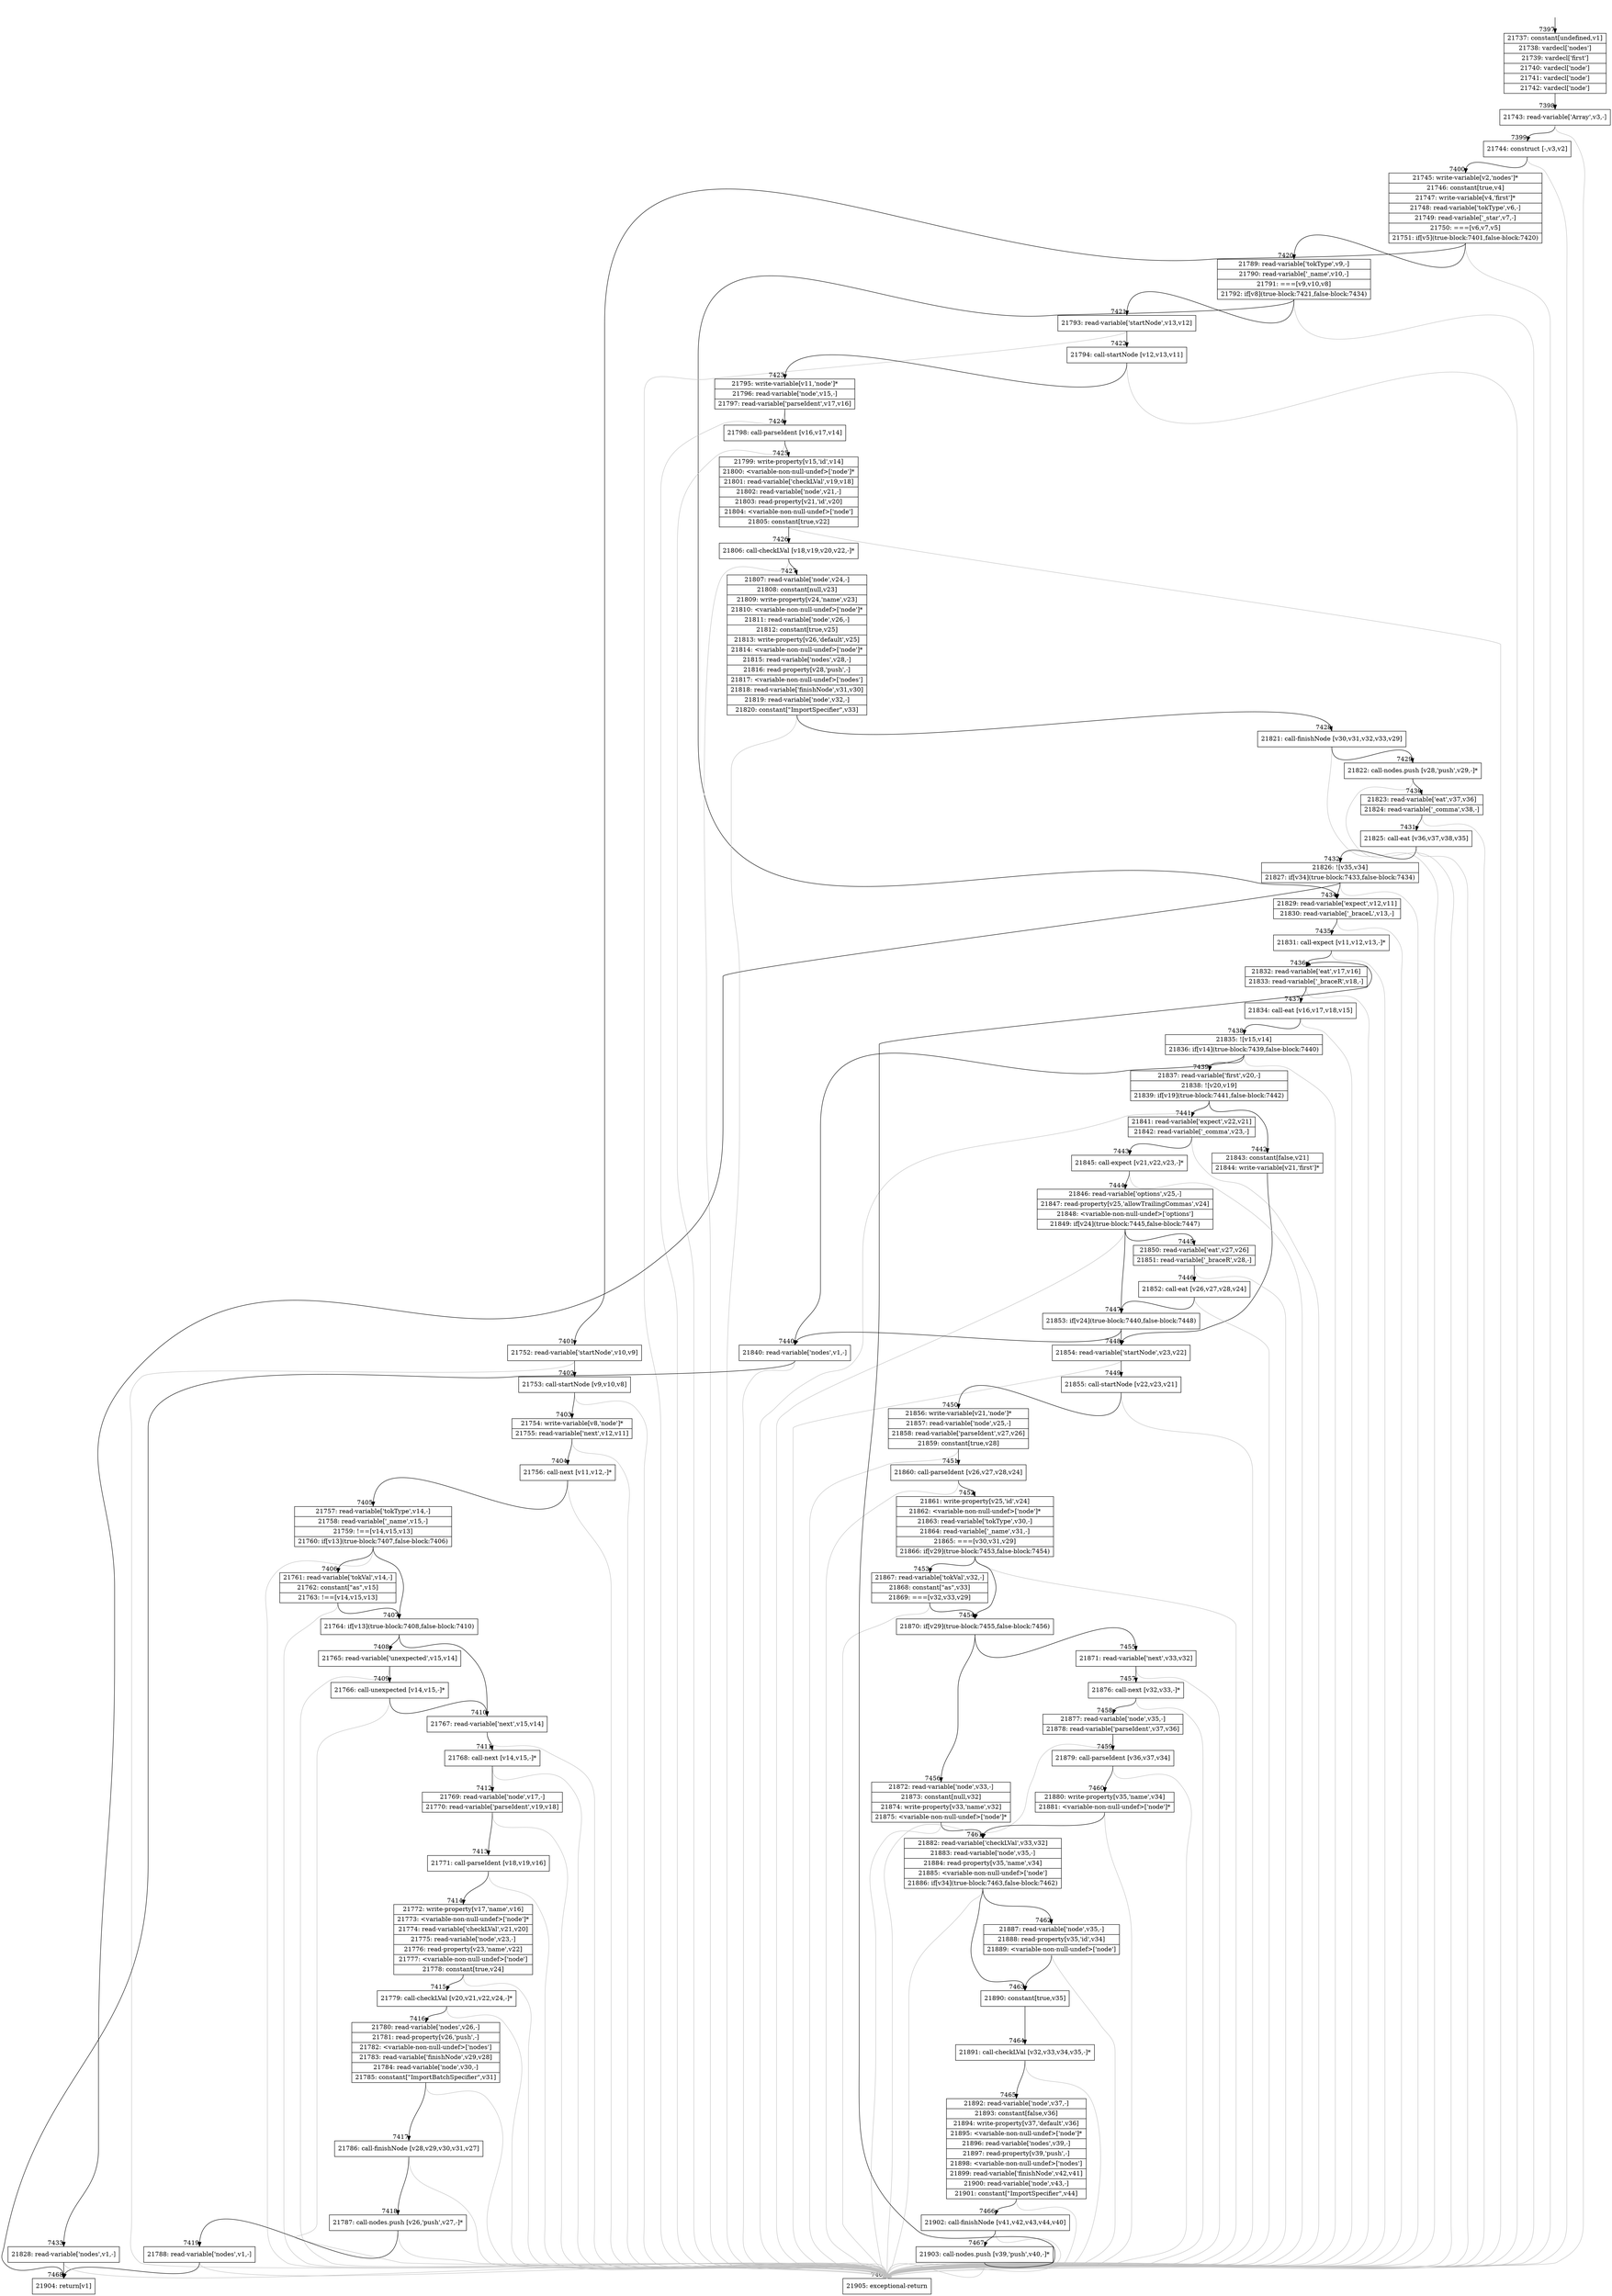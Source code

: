 digraph {
rankdir="TD"
BB_entry396[shape=none,label=""];
BB_entry396 -> BB7397 [tailport=s, headport=n, headlabel="    7397"]
BB7397 [shape=record label="{21737: constant[undefined,v1]|21738: vardecl['nodes']|21739: vardecl['first']|21740: vardecl['node']|21741: vardecl['node']|21742: vardecl['node']}" ] 
BB7397 -> BB7398 [tailport=s, headport=n, headlabel="      7398"]
BB7398 [shape=record label="{21743: read-variable['Array',v3,-]}" ] 
BB7398 -> BB7399 [tailport=s, headport=n, headlabel="      7399"]
BB7398 -> BB7469 [tailport=s, headport=n, color=gray, headlabel="      7469"]
BB7399 [shape=record label="{21744: construct [-,v3,v2]}" ] 
BB7399 -> BB7400 [tailport=s, headport=n, headlabel="      7400"]
BB7399 -> BB7469 [tailport=s, headport=n, color=gray]
BB7400 [shape=record label="{21745: write-variable[v2,'nodes']*|21746: constant[true,v4]|21747: write-variable[v4,'first']*|21748: read-variable['tokType',v6,-]|21749: read-variable['_star',v7,-]|21750: ===[v6,v7,v5]|21751: if[v5](true-block:7401,false-block:7420)}" ] 
BB7400 -> BB7401 [tailport=s, headport=n, headlabel="      7401"]
BB7400 -> BB7420 [tailport=s, headport=n, headlabel="      7420"]
BB7400 -> BB7469 [tailport=s, headport=n, color=gray]
BB7401 [shape=record label="{21752: read-variable['startNode',v10,v9]}" ] 
BB7401 -> BB7402 [tailport=s, headport=n, headlabel="      7402"]
BB7401 -> BB7469 [tailport=s, headport=n, color=gray]
BB7402 [shape=record label="{21753: call-startNode [v9,v10,v8]}" ] 
BB7402 -> BB7403 [tailport=s, headport=n, headlabel="      7403"]
BB7402 -> BB7469 [tailport=s, headport=n, color=gray]
BB7403 [shape=record label="{21754: write-variable[v8,'node']*|21755: read-variable['next',v12,v11]}" ] 
BB7403 -> BB7404 [tailport=s, headport=n, headlabel="      7404"]
BB7403 -> BB7469 [tailport=s, headport=n, color=gray]
BB7404 [shape=record label="{21756: call-next [v11,v12,-]*}" ] 
BB7404 -> BB7405 [tailport=s, headport=n, headlabel="      7405"]
BB7404 -> BB7469 [tailport=s, headport=n, color=gray]
BB7405 [shape=record label="{21757: read-variable['tokType',v14,-]|21758: read-variable['_name',v15,-]|21759: !==[v14,v15,v13]|21760: if[v13](true-block:7407,false-block:7406)}" ] 
BB7405 -> BB7407 [tailport=s, headport=n, headlabel="      7407"]
BB7405 -> BB7406 [tailport=s, headport=n, headlabel="      7406"]
BB7405 -> BB7469 [tailport=s, headport=n, color=gray]
BB7406 [shape=record label="{21761: read-variable['tokVal',v14,-]|21762: constant[\"as\",v15]|21763: !==[v14,v15,v13]}" ] 
BB7406 -> BB7407 [tailport=s, headport=n]
BB7406 -> BB7469 [tailport=s, headport=n, color=gray]
BB7407 [shape=record label="{21764: if[v13](true-block:7408,false-block:7410)}" ] 
BB7407 -> BB7408 [tailport=s, headport=n, headlabel="      7408"]
BB7407 -> BB7410 [tailport=s, headport=n, headlabel="      7410"]
BB7408 [shape=record label="{21765: read-variable['unexpected',v15,v14]}" ] 
BB7408 -> BB7409 [tailport=s, headport=n, headlabel="      7409"]
BB7408 -> BB7469 [tailport=s, headport=n, color=gray]
BB7409 [shape=record label="{21766: call-unexpected [v14,v15,-]*}" ] 
BB7409 -> BB7410 [tailport=s, headport=n]
BB7409 -> BB7469 [tailport=s, headport=n, color=gray]
BB7410 [shape=record label="{21767: read-variable['next',v15,v14]}" ] 
BB7410 -> BB7411 [tailport=s, headport=n, headlabel="      7411"]
BB7410 -> BB7469 [tailport=s, headport=n, color=gray]
BB7411 [shape=record label="{21768: call-next [v14,v15,-]*}" ] 
BB7411 -> BB7412 [tailport=s, headport=n, headlabel="      7412"]
BB7411 -> BB7469 [tailport=s, headport=n, color=gray]
BB7412 [shape=record label="{21769: read-variable['node',v17,-]|21770: read-variable['parseIdent',v19,v18]}" ] 
BB7412 -> BB7413 [tailport=s, headport=n, headlabel="      7413"]
BB7412 -> BB7469 [tailport=s, headport=n, color=gray]
BB7413 [shape=record label="{21771: call-parseIdent [v18,v19,v16]}" ] 
BB7413 -> BB7414 [tailport=s, headport=n, headlabel="      7414"]
BB7413 -> BB7469 [tailport=s, headport=n, color=gray]
BB7414 [shape=record label="{21772: write-property[v17,'name',v16]|21773: \<variable-non-null-undef\>['node']*|21774: read-variable['checkLVal',v21,v20]|21775: read-variable['node',v23,-]|21776: read-property[v23,'name',v22]|21777: \<variable-non-null-undef\>['node']|21778: constant[true,v24]}" ] 
BB7414 -> BB7415 [tailport=s, headport=n, headlabel="      7415"]
BB7414 -> BB7469 [tailport=s, headport=n, color=gray]
BB7415 [shape=record label="{21779: call-checkLVal [v20,v21,v22,v24,-]*}" ] 
BB7415 -> BB7416 [tailport=s, headport=n, headlabel="      7416"]
BB7415 -> BB7469 [tailport=s, headport=n, color=gray]
BB7416 [shape=record label="{21780: read-variable['nodes',v26,-]|21781: read-property[v26,'push',-]|21782: \<variable-non-null-undef\>['nodes']|21783: read-variable['finishNode',v29,v28]|21784: read-variable['node',v30,-]|21785: constant[\"ImportBatchSpecifier\",v31]}" ] 
BB7416 -> BB7417 [tailport=s, headport=n, headlabel="      7417"]
BB7416 -> BB7469 [tailport=s, headport=n, color=gray]
BB7417 [shape=record label="{21786: call-finishNode [v28,v29,v30,v31,v27]}" ] 
BB7417 -> BB7418 [tailport=s, headport=n, headlabel="      7418"]
BB7417 -> BB7469 [tailport=s, headport=n, color=gray]
BB7418 [shape=record label="{21787: call-nodes.push [v26,'push',v27,-]*}" ] 
BB7418 -> BB7419 [tailport=s, headport=n, headlabel="      7419"]
BB7418 -> BB7469 [tailport=s, headport=n, color=gray]
BB7419 [shape=record label="{21788: read-variable['nodes',v1,-]}" ] 
BB7419 -> BB7468 [tailport=s, headport=n, headlabel="      7468"]
BB7419 -> BB7469 [tailport=s, headport=n, color=gray]
BB7420 [shape=record label="{21789: read-variable['tokType',v9,-]|21790: read-variable['_name',v10,-]|21791: ===[v9,v10,v8]|21792: if[v8](true-block:7421,false-block:7434)}" ] 
BB7420 -> BB7421 [tailport=s, headport=n, headlabel="      7421"]
BB7420 -> BB7434 [tailport=s, headport=n, headlabel="      7434"]
BB7420 -> BB7469 [tailport=s, headport=n, color=gray]
BB7421 [shape=record label="{21793: read-variable['startNode',v13,v12]}" ] 
BB7421 -> BB7422 [tailport=s, headport=n, headlabel="      7422"]
BB7421 -> BB7469 [tailport=s, headport=n, color=gray]
BB7422 [shape=record label="{21794: call-startNode [v12,v13,v11]}" ] 
BB7422 -> BB7423 [tailport=s, headport=n, headlabel="      7423"]
BB7422 -> BB7469 [tailport=s, headport=n, color=gray]
BB7423 [shape=record label="{21795: write-variable[v11,'node']*|21796: read-variable['node',v15,-]|21797: read-variable['parseIdent',v17,v16]}" ] 
BB7423 -> BB7424 [tailport=s, headport=n, headlabel="      7424"]
BB7423 -> BB7469 [tailport=s, headport=n, color=gray]
BB7424 [shape=record label="{21798: call-parseIdent [v16,v17,v14]}" ] 
BB7424 -> BB7425 [tailport=s, headport=n, headlabel="      7425"]
BB7424 -> BB7469 [tailport=s, headport=n, color=gray]
BB7425 [shape=record label="{21799: write-property[v15,'id',v14]|21800: \<variable-non-null-undef\>['node']*|21801: read-variable['checkLVal',v19,v18]|21802: read-variable['node',v21,-]|21803: read-property[v21,'id',v20]|21804: \<variable-non-null-undef\>['node']|21805: constant[true,v22]}" ] 
BB7425 -> BB7426 [tailport=s, headport=n, headlabel="      7426"]
BB7425 -> BB7469 [tailport=s, headport=n, color=gray]
BB7426 [shape=record label="{21806: call-checkLVal [v18,v19,v20,v22,-]*}" ] 
BB7426 -> BB7427 [tailport=s, headport=n, headlabel="      7427"]
BB7426 -> BB7469 [tailport=s, headport=n, color=gray]
BB7427 [shape=record label="{21807: read-variable['node',v24,-]|21808: constant[null,v23]|21809: write-property[v24,'name',v23]|21810: \<variable-non-null-undef\>['node']*|21811: read-variable['node',v26,-]|21812: constant[true,v25]|21813: write-property[v26,'default',v25]|21814: \<variable-non-null-undef\>['node']*|21815: read-variable['nodes',v28,-]|21816: read-property[v28,'push',-]|21817: \<variable-non-null-undef\>['nodes']|21818: read-variable['finishNode',v31,v30]|21819: read-variable['node',v32,-]|21820: constant[\"ImportSpecifier\",v33]}" ] 
BB7427 -> BB7428 [tailport=s, headport=n, headlabel="      7428"]
BB7427 -> BB7469 [tailport=s, headport=n, color=gray]
BB7428 [shape=record label="{21821: call-finishNode [v30,v31,v32,v33,v29]}" ] 
BB7428 -> BB7429 [tailport=s, headport=n, headlabel="      7429"]
BB7428 -> BB7469 [tailport=s, headport=n, color=gray]
BB7429 [shape=record label="{21822: call-nodes.push [v28,'push',v29,-]*}" ] 
BB7429 -> BB7430 [tailport=s, headport=n, headlabel="      7430"]
BB7429 -> BB7469 [tailport=s, headport=n, color=gray]
BB7430 [shape=record label="{21823: read-variable['eat',v37,v36]|21824: read-variable['_comma',v38,-]}" ] 
BB7430 -> BB7431 [tailport=s, headport=n, headlabel="      7431"]
BB7430 -> BB7469 [tailport=s, headport=n, color=gray]
BB7431 [shape=record label="{21825: call-eat [v36,v37,v38,v35]}" ] 
BB7431 -> BB7432 [tailport=s, headport=n, headlabel="      7432"]
BB7431 -> BB7469 [tailport=s, headport=n, color=gray]
BB7432 [shape=record label="{21826: ![v35,v34]|21827: if[v34](true-block:7433,false-block:7434)}" ] 
BB7432 -> BB7433 [tailport=s, headport=n, headlabel="      7433"]
BB7432 -> BB7434 [tailport=s, headport=n]
BB7432 -> BB7469 [tailport=s, headport=n, color=gray]
BB7433 [shape=record label="{21828: read-variable['nodes',v1,-]}" ] 
BB7433 -> BB7468 [tailport=s, headport=n]
BB7433 -> BB7469 [tailport=s, headport=n, color=gray]
BB7434 [shape=record label="{21829: read-variable['expect',v12,v11]|21830: read-variable['_braceL',v13,-]}" ] 
BB7434 -> BB7435 [tailport=s, headport=n, headlabel="      7435"]
BB7434 -> BB7469 [tailport=s, headport=n, color=gray]
BB7435 [shape=record label="{21831: call-expect [v11,v12,v13,-]*}" ] 
BB7435 -> BB7436 [tailport=s, headport=n, headlabel="      7436"]
BB7435 -> BB7469 [tailport=s, headport=n, color=gray]
BB7436 [shape=record label="{21832: read-variable['eat',v17,v16]|21833: read-variable['_braceR',v18,-]}" ] 
BB7436 -> BB7437 [tailport=s, headport=n, headlabel="      7437"]
BB7436 -> BB7469 [tailport=s, headport=n, color=gray]
BB7437 [shape=record label="{21834: call-eat [v16,v17,v18,v15]}" ] 
BB7437 -> BB7438 [tailport=s, headport=n, headlabel="      7438"]
BB7437 -> BB7469 [tailport=s, headport=n, color=gray]
BB7438 [shape=record label="{21835: ![v15,v14]|21836: if[v14](true-block:7439,false-block:7440)}" ] 
BB7438 -> BB7439 [tailport=s, headport=n, headlabel="      7439"]
BB7438 -> BB7440 [tailport=s, headport=n, headlabel="      7440"]
BB7438 -> BB7469 [tailport=s, headport=n, color=gray]
BB7439 [shape=record label="{21837: read-variable['first',v20,-]|21838: ![v20,v19]|21839: if[v19](true-block:7441,false-block:7442)}" ] 
BB7439 -> BB7441 [tailport=s, headport=n, headlabel="      7441"]
BB7439 -> BB7442 [tailport=s, headport=n, headlabel="      7442"]
BB7439 -> BB7469 [tailport=s, headport=n, color=gray]
BB7440 [shape=record label="{21840: read-variable['nodes',v1,-]}" ] 
BB7440 -> BB7468 [tailport=s, headport=n]
BB7440 -> BB7469 [tailport=s, headport=n, color=gray]
BB7441 [shape=record label="{21841: read-variable['expect',v22,v21]|21842: read-variable['_comma',v23,-]}" ] 
BB7441 -> BB7443 [tailport=s, headport=n, headlabel="      7443"]
BB7441 -> BB7469 [tailport=s, headport=n, color=gray]
BB7442 [shape=record label="{21843: constant[false,v21]|21844: write-variable[v21,'first']*}" ] 
BB7442 -> BB7448 [tailport=s, headport=n, headlabel="      7448"]
BB7443 [shape=record label="{21845: call-expect [v21,v22,v23,-]*}" ] 
BB7443 -> BB7444 [tailport=s, headport=n, headlabel="      7444"]
BB7443 -> BB7469 [tailport=s, headport=n, color=gray]
BB7444 [shape=record label="{21846: read-variable['options',v25,-]|21847: read-property[v25,'allowTrailingCommas',v24]|21848: \<variable-non-null-undef\>['options']|21849: if[v24](true-block:7445,false-block:7447)}" ] 
BB7444 -> BB7447 [tailport=s, headport=n, headlabel="      7447"]
BB7444 -> BB7445 [tailport=s, headport=n, headlabel="      7445"]
BB7444 -> BB7469 [tailport=s, headport=n, color=gray]
BB7445 [shape=record label="{21850: read-variable['eat',v27,v26]|21851: read-variable['_braceR',v28,-]}" ] 
BB7445 -> BB7446 [tailport=s, headport=n, headlabel="      7446"]
BB7445 -> BB7469 [tailport=s, headport=n, color=gray]
BB7446 [shape=record label="{21852: call-eat [v26,v27,v28,v24]}" ] 
BB7446 -> BB7447 [tailport=s, headport=n]
BB7446 -> BB7469 [tailport=s, headport=n, color=gray]
BB7447 [shape=record label="{21853: if[v24](true-block:7440,false-block:7448)}" ] 
BB7447 -> BB7440 [tailport=s, headport=n]
BB7447 -> BB7448 [tailport=s, headport=n]
BB7448 [shape=record label="{21854: read-variable['startNode',v23,v22]}" ] 
BB7448 -> BB7449 [tailport=s, headport=n, headlabel="      7449"]
BB7448 -> BB7469 [tailport=s, headport=n, color=gray]
BB7449 [shape=record label="{21855: call-startNode [v22,v23,v21]}" ] 
BB7449 -> BB7450 [tailport=s, headport=n, headlabel="      7450"]
BB7449 -> BB7469 [tailport=s, headport=n, color=gray]
BB7450 [shape=record label="{21856: write-variable[v21,'node']*|21857: read-variable['node',v25,-]|21858: read-variable['parseIdent',v27,v26]|21859: constant[true,v28]}" ] 
BB7450 -> BB7451 [tailport=s, headport=n, headlabel="      7451"]
BB7450 -> BB7469 [tailport=s, headport=n, color=gray]
BB7451 [shape=record label="{21860: call-parseIdent [v26,v27,v28,v24]}" ] 
BB7451 -> BB7452 [tailport=s, headport=n, headlabel="      7452"]
BB7451 -> BB7469 [tailport=s, headport=n, color=gray]
BB7452 [shape=record label="{21861: write-property[v25,'id',v24]|21862: \<variable-non-null-undef\>['node']*|21863: read-variable['tokType',v30,-]|21864: read-variable['_name',v31,-]|21865: ===[v30,v31,v29]|21866: if[v29](true-block:7453,false-block:7454)}" ] 
BB7452 -> BB7454 [tailport=s, headport=n, headlabel="      7454"]
BB7452 -> BB7453 [tailport=s, headport=n, headlabel="      7453"]
BB7452 -> BB7469 [tailport=s, headport=n, color=gray]
BB7453 [shape=record label="{21867: read-variable['tokVal',v32,-]|21868: constant[\"as\",v33]|21869: ===[v32,v33,v29]}" ] 
BB7453 -> BB7454 [tailport=s, headport=n]
BB7453 -> BB7469 [tailport=s, headport=n, color=gray]
BB7454 [shape=record label="{21870: if[v29](true-block:7455,false-block:7456)}" ] 
BB7454 -> BB7455 [tailport=s, headport=n, headlabel="      7455"]
BB7454 -> BB7456 [tailport=s, headport=n, headlabel="      7456"]
BB7455 [shape=record label="{21871: read-variable['next',v33,v32]}" ] 
BB7455 -> BB7457 [tailport=s, headport=n, headlabel="      7457"]
BB7455 -> BB7469 [tailport=s, headport=n, color=gray]
BB7456 [shape=record label="{21872: read-variable['node',v33,-]|21873: constant[null,v32]|21874: write-property[v33,'name',v32]|21875: \<variable-non-null-undef\>['node']*}" ] 
BB7456 -> BB7461 [tailport=s, headport=n, headlabel="      7461"]
BB7456 -> BB7469 [tailport=s, headport=n, color=gray]
BB7457 [shape=record label="{21876: call-next [v32,v33,-]*}" ] 
BB7457 -> BB7458 [tailport=s, headport=n, headlabel="      7458"]
BB7457 -> BB7469 [tailport=s, headport=n, color=gray]
BB7458 [shape=record label="{21877: read-variable['node',v35,-]|21878: read-variable['parseIdent',v37,v36]}" ] 
BB7458 -> BB7459 [tailport=s, headport=n, headlabel="      7459"]
BB7458 -> BB7469 [tailport=s, headport=n, color=gray]
BB7459 [shape=record label="{21879: call-parseIdent [v36,v37,v34]}" ] 
BB7459 -> BB7460 [tailport=s, headport=n, headlabel="      7460"]
BB7459 -> BB7469 [tailport=s, headport=n, color=gray]
BB7460 [shape=record label="{21880: write-property[v35,'name',v34]|21881: \<variable-non-null-undef\>['node']*}" ] 
BB7460 -> BB7461 [tailport=s, headport=n]
BB7460 -> BB7469 [tailport=s, headport=n, color=gray]
BB7461 [shape=record label="{21882: read-variable['checkLVal',v33,v32]|21883: read-variable['node',v35,-]|21884: read-property[v35,'name',v34]|21885: \<variable-non-null-undef\>['node']|21886: if[v34](true-block:7463,false-block:7462)}" ] 
BB7461 -> BB7463 [tailport=s, headport=n, headlabel="      7463"]
BB7461 -> BB7462 [tailport=s, headport=n, headlabel="      7462"]
BB7461 -> BB7469 [tailport=s, headport=n, color=gray]
BB7462 [shape=record label="{21887: read-variable['node',v35,-]|21888: read-property[v35,'id',v34]|21889: \<variable-non-null-undef\>['node']}" ] 
BB7462 -> BB7463 [tailport=s, headport=n]
BB7462 -> BB7469 [tailport=s, headport=n, color=gray]
BB7463 [shape=record label="{21890: constant[true,v35]}" ] 
BB7463 -> BB7464 [tailport=s, headport=n, headlabel="      7464"]
BB7464 [shape=record label="{21891: call-checkLVal [v32,v33,v34,v35,-]*}" ] 
BB7464 -> BB7465 [tailport=s, headport=n, headlabel="      7465"]
BB7464 -> BB7469 [tailport=s, headport=n, color=gray]
BB7465 [shape=record label="{21892: read-variable['node',v37,-]|21893: constant[false,v36]|21894: write-property[v37,'default',v36]|21895: \<variable-non-null-undef\>['node']*|21896: read-variable['nodes',v39,-]|21897: read-property[v39,'push',-]|21898: \<variable-non-null-undef\>['nodes']|21899: read-variable['finishNode',v42,v41]|21900: read-variable['node',v43,-]|21901: constant[\"ImportSpecifier\",v44]}" ] 
BB7465 -> BB7466 [tailport=s, headport=n, headlabel="      7466"]
BB7465 -> BB7469 [tailport=s, headport=n, color=gray]
BB7466 [shape=record label="{21902: call-finishNode [v41,v42,v43,v44,v40]}" ] 
BB7466 -> BB7467 [tailport=s, headport=n, headlabel="      7467"]
BB7466 -> BB7469 [tailport=s, headport=n, color=gray]
BB7467 [shape=record label="{21903: call-nodes.push [v39,'push',v40,-]*}" ] 
BB7467 -> BB7436 [tailport=s, headport=n]
BB7467 -> BB7469 [tailport=s, headport=n, color=gray]
BB7468 [shape=record label="{21904: return[v1]}" ] 
BB7469 [shape=record label="{21905: exceptional-return}" ] 
//#$~ 7070
}
